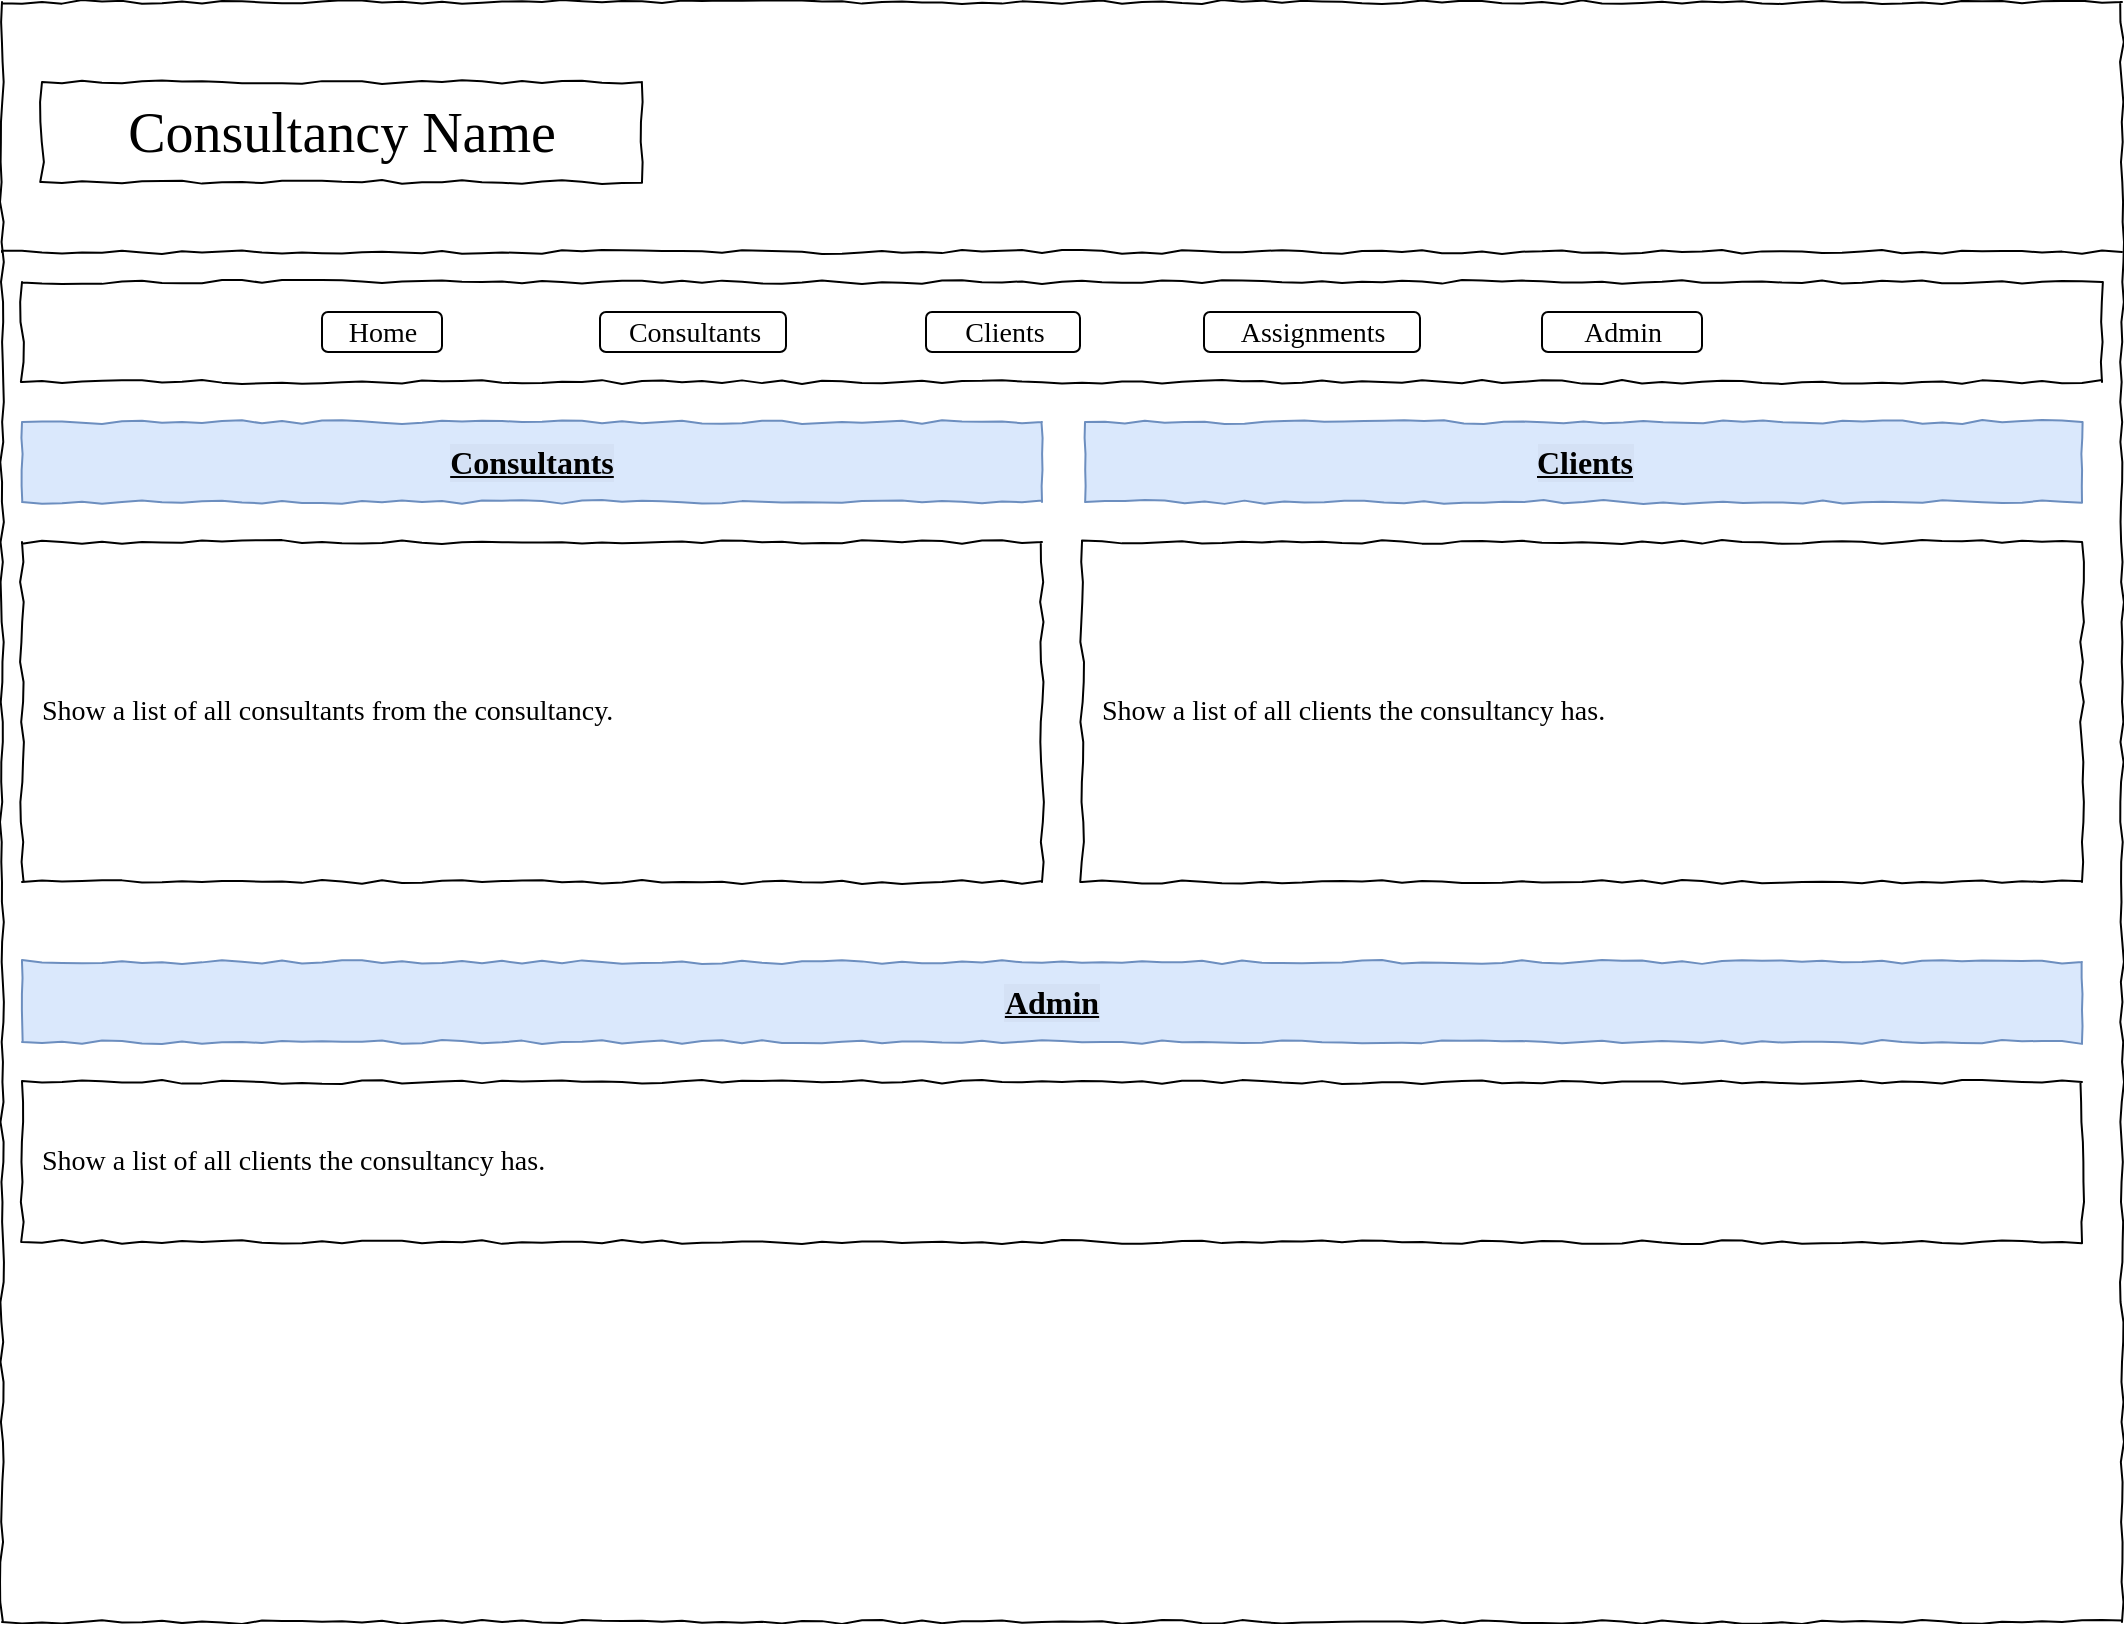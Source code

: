 <mxfile version="14.4.9" type="device" pages="7"><diagram name="Home" id="03018318-947c-dd8e-b7a3-06fadd420f32"><mxGraphModel dx="1247" dy="759" grid="1" gridSize="10" guides="1" tooltips="1" connect="1" arrows="1" fold="1" page="1" pageScale="1" pageWidth="1100" pageHeight="850" background="#ffffff" math="0" shadow="0"><root><mxCell id="0"/><mxCell id="1" parent="0"/><mxCell id="677b7b8949515195-1" value="" style="whiteSpace=wrap;html=1;rounded=0;shadow=0;labelBackgroundColor=none;strokeColor=#000000;strokeWidth=1;fillColor=none;fontFamily=Verdana;fontSize=12;fontColor=#000000;align=center;comic=1;" parent="1" vertex="1"><mxGeometry x="20" y="20" width="1060" height="810" as="geometry"/></mxCell><mxCell id="677b7b8949515195-2" value="Consultancy Name" style="whiteSpace=wrap;html=1;rounded=0;shadow=0;labelBackgroundColor=none;strokeWidth=1;fontFamily=Verdana;fontSize=28;align=center;comic=1;" parent="1" vertex="1"><mxGeometry x="40" y="60" width="300" height="50" as="geometry"/></mxCell><mxCell id="677b7b8949515195-9" value="" style="line;strokeWidth=1;html=1;rounded=0;shadow=0;labelBackgroundColor=none;fillColor=none;fontFamily=Verdana;fontSize=14;fontColor=#000000;align=center;comic=1;" parent="1" vertex="1"><mxGeometry x="20" y="140" width="1060" height="10" as="geometry"/></mxCell><mxCell id="677b7b8949515195-10" value="" style="whiteSpace=wrap;html=1;rounded=0;shadow=0;labelBackgroundColor=none;strokeWidth=1;fillColor=none;fontFamily=Verdana;fontSize=12;align=center;comic=1;" parent="1" vertex="1"><mxGeometry x="30" y="160" width="1040" height="50" as="geometry"/></mxCell><mxCell id="Cu94C7haegYUh5qhPoL_-1" value="&lt;div style=&quot;font-size: 14px;&quot;&gt;&lt;span style=&quot;font-size: 14px&quot;&gt;Show a list of all consultants from the consultancy.&lt;/span&gt;&lt;/div&gt;" style="whiteSpace=wrap;html=1;rounded=0;shadow=0;labelBackgroundColor=none;strokeWidth=1;fillColor=none;fontFamily=Verdana;fontSize=14;align=left;verticalAlign=middle;spacing=10;comic=1;" parent="1" vertex="1"><mxGeometry x="30" y="290" width="510" height="170" as="geometry"/></mxCell><mxCell id="Cu94C7haegYUh5qhPoL_-2" value="&lt;div style=&quot;text-align: justify ; font-size: 16px&quot;&gt;Consultants&lt;/div&gt;" style="whiteSpace=wrap;html=1;rounded=0;shadow=0;labelBackgroundColor=#D4E1F5;strokeWidth=1;fillColor=#dae8fc;fontFamily=Verdana;fontSize=16;align=center;verticalAlign=middle;spacing=10;comic=1;fontStyle=5;strokeColor=#6c8ebf;" parent="1" vertex="1"><mxGeometry x="30" y="230" width="510" height="40" as="geometry"/></mxCell><mxCell id="6YjKScocniS8xy8GCHPm-1" value="&lt;div style=&quot;text-align: justify ; font-size: 16px&quot;&gt;Clients&lt;/div&gt;" style="whiteSpace=wrap;html=1;rounded=0;shadow=0;labelBackgroundColor=#D4E1F5;strokeWidth=1;fillColor=#dae8fc;fontFamily=Verdana;fontSize=16;align=center;verticalAlign=middle;spacing=10;comic=1;fontStyle=5;strokeColor=#6c8ebf;" parent="1" vertex="1"><mxGeometry x="561.5" y="230" width="498.5" height="40" as="geometry"/></mxCell><mxCell id="6YjKScocniS8xy8GCHPm-2" value="&lt;div style=&quot;font-size: 14px&quot;&gt;&lt;span style=&quot;font-size: 14px&quot;&gt;Show a list of all clients the consultancy has.&lt;/span&gt;&lt;/div&gt;" style="whiteSpace=wrap;html=1;rounded=0;shadow=0;labelBackgroundColor=none;strokeWidth=1;fillColor=none;fontFamily=Verdana;fontSize=14;align=left;verticalAlign=middle;spacing=10;comic=1;" parent="1" vertex="1"><mxGeometry x="560" y="290" width="500" height="170" as="geometry"/></mxCell><mxCell id="OzEfw0SXscme4z5o7hH3-1" value="&lt;div style=&quot;text-align: justify ; font-size: 16px&quot;&gt;Admin&lt;/div&gt;" style="whiteSpace=wrap;html=1;rounded=0;shadow=0;labelBackgroundColor=#D4E1F5;strokeWidth=1;fillColor=#dae8fc;fontFamily=Verdana;fontSize=16;align=center;verticalAlign=middle;spacing=10;comic=1;fontStyle=5;strokeColor=#6c8ebf;" parent="1" vertex="1"><mxGeometry x="30" y="500" width="1030" height="40" as="geometry"/></mxCell><mxCell id="OzEfw0SXscme4z5o7hH3-2" value="&lt;div style=&quot;font-size: 14px&quot;&gt;&lt;span style=&quot;font-size: 14px&quot;&gt;Show a list of all clients the consultancy has.&lt;/span&gt;&lt;/div&gt;" style="whiteSpace=wrap;html=1;rounded=0;shadow=0;labelBackgroundColor=none;strokeWidth=1;fillColor=none;fontFamily=Verdana;fontSize=14;align=left;verticalAlign=middle;spacing=10;comic=1;" parent="1" vertex="1"><mxGeometry x="30" y="560" width="1030" height="80" as="geometry"/></mxCell><mxCell id="zaCYZoOwh0LyYk4G34fP-1" value="Home" style="text;html=1;points=[];align=center;verticalAlign=top;spacingTop=-4;fontSize=14;fontFamily=Verdana;rounded=1;strokeColor=#000000;" vertex="1" parent="1"><mxGeometry x="180" y="175" width="60" height="20" as="geometry"/></mxCell><mxCell id="zaCYZoOwh0LyYk4G34fP-2" value="Consultants" style="text;html=1;points=[];align=center;verticalAlign=top;spacingTop=-4;fontSize=14;fontFamily=Verdana;rounded=1;strokeColor=#000000;" vertex="1" parent="1"><mxGeometry x="319" y="175" width="93" height="20" as="geometry"/></mxCell><mxCell id="zaCYZoOwh0LyYk4G34fP-3" value="Clients" style="text;html=1;points=[];align=center;verticalAlign=top;spacingTop=-4;fontSize=14;fontFamily=Verdana;rounded=1;strokeColor=#000000;" vertex="1" parent="1"><mxGeometry x="482" y="175" width="77" height="20" as="geometry"/></mxCell><mxCell id="zaCYZoOwh0LyYk4G34fP-4" value="Admin" style="text;html=1;points=[];align=center;verticalAlign=top;spacingTop=-4;fontSize=14;fontFamily=Verdana;rounded=1;strokeColor=#000000;" vertex="1" parent="1"><mxGeometry x="790" y="175" width="80" height="20" as="geometry"/></mxCell><mxCell id="zaCYZoOwh0LyYk4G34fP-5" value="Assignments" style="text;html=1;points=[];align=center;verticalAlign=top;spacingTop=-4;fontSize=14;fontFamily=Verdana;rounded=1;strokeColor=#000000;" vertex="1" parent="1"><mxGeometry x="621" y="175" width="108" height="20" as="geometry"/></mxCell></root></mxGraphModel></diagram><diagram name="Consultants" id="TR7b4EdWroczCO0QRdHl"><mxGraphModel dx="1247" dy="759" grid="1" gridSize="10" guides="1" tooltips="1" connect="1" arrows="1" fold="1" page="1" pageScale="1" pageWidth="1100" pageHeight="850" background="#ffffff" math="0" shadow="0"><root><mxCell id="ig21zAJnsalI_mEk2WTA-0"/><mxCell id="ig21zAJnsalI_mEk2WTA-1" parent="ig21zAJnsalI_mEk2WTA-0"/><mxCell id="ig21zAJnsalI_mEk2WTA-2" value="" style="whiteSpace=wrap;html=1;rounded=0;shadow=0;labelBackgroundColor=none;strokeColor=#000000;strokeWidth=1;fillColor=none;fontFamily=Verdana;fontSize=12;fontColor=#000000;align=center;comic=1;" parent="ig21zAJnsalI_mEk2WTA-1" vertex="1"><mxGeometry x="20" y="20" width="1060" height="810" as="geometry"/></mxCell><mxCell id="ig21zAJnsalI_mEk2WTA-3" value="Consultancy Name" style="whiteSpace=wrap;html=1;rounded=0;shadow=0;labelBackgroundColor=none;strokeWidth=1;fontFamily=Verdana;fontSize=28;align=center;comic=1;" parent="ig21zAJnsalI_mEk2WTA-1" vertex="1"><mxGeometry x="40" y="60" width="300" height="50" as="geometry"/></mxCell><mxCell id="ig21zAJnsalI_mEk2WTA-4" value="" style="whiteSpace=wrap;html=1;rounded=0;shadow=0;labelBackgroundColor=none;strokeWidth=1;fillColor=none;fontFamily=Verdana;fontSize=12;align=center;comic=1;" parent="ig21zAJnsalI_mEk2WTA-1" vertex="1"><mxGeometry x="30" y="330" width="780" height="350" as="geometry"/></mxCell><mxCell id="ig21zAJnsalI_mEk2WTA-5" value="" style="line;strokeWidth=1;html=1;rounded=0;shadow=0;labelBackgroundColor=none;fillColor=none;fontFamily=Verdana;fontSize=14;fontColor=#000000;align=center;comic=1;" parent="ig21zAJnsalI_mEk2WTA-1" vertex="1"><mxGeometry x="20" y="140" width="1060" height="10" as="geometry"/></mxCell><mxCell id="ig21zAJnsalI_mEk2WTA-6" value="" style="whiteSpace=wrap;html=1;rounded=0;shadow=0;labelBackgroundColor=none;strokeWidth=1;fillColor=none;fontFamily=Verdana;fontSize=12;align=center;comic=1;" parent="ig21zAJnsalI_mEk2WTA-1" vertex="1"><mxGeometry x="30" y="160" width="1040" height="50" as="geometry"/></mxCell><mxCell id="ig21zAJnsalI_mEk2WTA-11" value="&lt;div style=&quot;font-size: 14px;&quot;&gt;&lt;span style=&quot;font-size: 14px&quot;&gt;Show a list of all consultants from the consultancy.&lt;/span&gt;&lt;/div&gt;" style="whiteSpace=wrap;html=1;rounded=0;shadow=0;labelBackgroundColor=none;strokeWidth=1;fillColor=none;fontFamily=Verdana;fontSize=14;align=left;verticalAlign=middle;spacing=10;comic=1;" parent="ig21zAJnsalI_mEk2WTA-1" vertex="1"><mxGeometry x="30" y="268" width="780" height="52" as="geometry"/></mxCell><mxCell id="ig21zAJnsalI_mEk2WTA-14" value="Consultant 1" style="text;html=1;points=[];align=left;verticalAlign=top;spacingTop=-4;fontSize=14;fontFamily=Verdana" parent="ig21zAJnsalI_mEk2WTA-1" vertex="1"><mxGeometry x="40" y="350" width="170" height="20" as="geometry"/></mxCell><mxCell id="ig21zAJnsalI_mEk2WTA-15" value="Consultant 2" style="text;html=1;points=[];align=left;verticalAlign=top;spacingTop=-4;fontSize=14;fontFamily=Verdana" parent="ig21zAJnsalI_mEk2WTA-1" vertex="1"><mxGeometry x="40" y="386" width="170" height="20" as="geometry"/></mxCell><mxCell id="ig21zAJnsalI_mEk2WTA-16" value="Consultant 3" style="text;html=1;points=[];align=left;verticalAlign=top;spacingTop=-4;fontSize=14;fontFamily=Verdana" parent="ig21zAJnsalI_mEk2WTA-1" vertex="1"><mxGeometry x="40" y="421" width="170" height="20" as="geometry"/></mxCell><mxCell id="ig21zAJnsalI_mEk2WTA-17" value="Consultant 4" style="text;html=1;points=[];align=left;verticalAlign=top;spacingTop=-4;fontSize=14;fontFamily=Verdana" parent="ig21zAJnsalI_mEk2WTA-1" vertex="1"><mxGeometry x="40" y="457" width="170" height="20" as="geometry"/></mxCell><mxCell id="ig21zAJnsalI_mEk2WTA-18" value="Consultant 7" style="text;html=1;points=[];align=left;verticalAlign=top;spacingTop=-4;fontSize=14;fontFamily=Verdana" parent="ig21zAJnsalI_mEk2WTA-1" vertex="1"><mxGeometry x="40" y="564" width="170" height="20" as="geometry"/></mxCell><mxCell id="ig21zAJnsalI_mEk2WTA-19" value="Consultant 8" style="text;html=1;points=[];align=left;verticalAlign=top;spacingTop=-4;fontSize=14;fontFamily=Verdana" parent="ig21zAJnsalI_mEk2WTA-1" vertex="1"><mxGeometry x="40" y="600" width="170" height="20" as="geometry"/></mxCell><mxCell id="ig21zAJnsalI_mEk2WTA-20" value="Consultant 5" style="text;html=1;points=[];align=left;verticalAlign=top;spacingTop=-4;fontSize=14;fontFamily=Verdana" parent="ig21zAJnsalI_mEk2WTA-1" vertex="1"><mxGeometry x="40" y="493" width="170" height="20" as="geometry"/></mxCell><mxCell id="ig21zAJnsalI_mEk2WTA-21" value="Consultant 6" style="text;html=1;points=[];align=left;verticalAlign=top;spacingTop=-4;fontSize=14;fontFamily=Verdana" parent="ig21zAJnsalI_mEk2WTA-1" vertex="1"><mxGeometry x="40" y="529" width="170" height="20" as="geometry"/></mxCell><mxCell id="6eosW2OhMh44450nLbm3-0" value="&lt;div style=&quot;text-align: justify ; font-size: 16px&quot;&gt;Consultants&lt;/div&gt;" style="whiteSpace=wrap;html=1;rounded=0;shadow=0;labelBackgroundColor=#D4E1F5;strokeWidth=1;fillColor=#dae8fc;fontFamily=Verdana;fontSize=16;align=center;verticalAlign=middle;spacing=10;comic=1;fontStyle=5;strokeColor=#6c8ebf;" parent="ig21zAJnsalI_mEk2WTA-1" vertex="1"><mxGeometry x="30" y="220" width="200" height="40" as="geometry"/></mxCell><mxCell id="DP_msg2tpz5VYzH4Azy9-0" value="Home" style="text;html=1;points=[];align=center;verticalAlign=top;spacingTop=-4;fontSize=14;fontFamily=Verdana;rounded=1;strokeColor=#000000;" vertex="1" parent="ig21zAJnsalI_mEk2WTA-1"><mxGeometry x="180" y="175" width="60" height="20" as="geometry"/></mxCell><mxCell id="DP_msg2tpz5VYzH4Azy9-1" value="Consultants" style="text;html=1;points=[];align=center;verticalAlign=top;spacingTop=-4;fontSize=14;fontFamily=Verdana;rounded=1;strokeColor=#000000;" vertex="1" parent="ig21zAJnsalI_mEk2WTA-1"><mxGeometry x="319" y="175" width="93" height="20" as="geometry"/></mxCell><mxCell id="DP_msg2tpz5VYzH4Azy9-2" value="Clients" style="text;html=1;points=[];align=center;verticalAlign=top;spacingTop=-4;fontSize=14;fontFamily=Verdana;rounded=1;strokeColor=#000000;" vertex="1" parent="ig21zAJnsalI_mEk2WTA-1"><mxGeometry x="482" y="175" width="77" height="20" as="geometry"/></mxCell><mxCell id="DP_msg2tpz5VYzH4Azy9-3" value="Admin" style="text;html=1;points=[];align=center;verticalAlign=top;spacingTop=-4;fontSize=14;fontFamily=Verdana;rounded=1;strokeColor=#000000;" vertex="1" parent="ig21zAJnsalI_mEk2WTA-1"><mxGeometry x="790" y="175" width="80" height="20" as="geometry"/></mxCell><mxCell id="DP_msg2tpz5VYzH4Azy9-4" value="Assignments" style="text;html=1;points=[];align=center;verticalAlign=top;spacingTop=-4;fontSize=14;fontFamily=Verdana;rounded=1;strokeColor=#000000;" vertex="1" parent="ig21zAJnsalI_mEk2WTA-1"><mxGeometry x="621" y="175" width="108" height="20" as="geometry"/></mxCell></root></mxGraphModel></diagram><diagram name="Consultant" id="zPniaBDxs9Msbn1xR1qi"><mxGraphModel dx="1247" dy="759" grid="1" gridSize="10" guides="1" tooltips="1" connect="1" arrows="1" fold="1" page="1" pageScale="1" pageWidth="1100" pageHeight="850" background="#ffffff" math="0" shadow="0"><root><mxCell id="KTbE7wqhsoBVq48Twhj3-0"/><mxCell id="KTbE7wqhsoBVq48Twhj3-1" parent="KTbE7wqhsoBVq48Twhj3-0"/><mxCell id="KTbE7wqhsoBVq48Twhj3-2" value="" style="whiteSpace=wrap;html=1;rounded=0;shadow=0;labelBackgroundColor=none;strokeColor=#000000;strokeWidth=1;fillColor=none;fontFamily=Verdana;fontSize=12;fontColor=#000000;align=center;comic=1;" parent="KTbE7wqhsoBVq48Twhj3-1" vertex="1"><mxGeometry x="20" y="20" width="1060" height="810" as="geometry"/></mxCell><mxCell id="KTbE7wqhsoBVq48Twhj3-3" value="Consultancy Name" style="whiteSpace=wrap;html=1;rounded=0;shadow=0;labelBackgroundColor=none;strokeWidth=1;fontFamily=Verdana;fontSize=28;align=center;comic=1;" parent="KTbE7wqhsoBVq48Twhj3-1" vertex="1"><mxGeometry x="40" y="60" width="300" height="50" as="geometry"/></mxCell><mxCell id="KTbE7wqhsoBVq48Twhj3-4" value="" style="whiteSpace=wrap;html=1;rounded=0;shadow=0;labelBackgroundColor=none;strokeWidth=1;fillColor=none;fontFamily=Verdana;fontSize=12;align=center;comic=1;" parent="KTbE7wqhsoBVq48Twhj3-1" vertex="1"><mxGeometry x="30" y="330" width="780" height="350" as="geometry"/></mxCell><mxCell id="KTbE7wqhsoBVq48Twhj3-5" value="" style="line;strokeWidth=1;html=1;rounded=0;shadow=0;labelBackgroundColor=none;fillColor=none;fontFamily=Verdana;fontSize=14;fontColor=#000000;align=center;comic=1;" parent="KTbE7wqhsoBVq48Twhj3-1" vertex="1"><mxGeometry x="20" y="140" width="1060" height="10" as="geometry"/></mxCell><mxCell id="KTbE7wqhsoBVq48Twhj3-6" value="" style="whiteSpace=wrap;html=1;rounded=0;shadow=0;labelBackgroundColor=none;strokeWidth=1;fillColor=none;fontFamily=Verdana;fontSize=12;align=center;comic=1;" parent="KTbE7wqhsoBVq48Twhj3-1" vertex="1"><mxGeometry x="30" y="160" width="1040" height="50" as="geometry"/></mxCell><mxCell id="KTbE7wqhsoBVq48Twhj3-11" value="&lt;div style=&quot;font-size: 14px&quot;&gt;&lt;span style=&quot;font-size: 14px&quot;&gt;Shows the full profile of consultant selected&lt;/span&gt;&lt;/div&gt;" style="whiteSpace=wrap;html=1;rounded=0;shadow=0;labelBackgroundColor=none;strokeWidth=1;fillColor=none;fontFamily=Verdana;fontSize=14;align=left;verticalAlign=middle;spacing=10;comic=1;" parent="KTbE7wqhsoBVq48Twhj3-1" vertex="1"><mxGeometry x="30" y="268" width="780" height="52" as="geometry"/></mxCell><mxCell id="KTbE7wqhsoBVq48Twhj3-12" value="Consultant 1" style="text;html=1;points=[];align=left;verticalAlign=top;spacingTop=-4;fontSize=14;fontFamily=Verdana" parent="KTbE7wqhsoBVq48Twhj3-1" vertex="1"><mxGeometry x="40" y="350" width="170" height="20" as="geometry"/></mxCell><mxCell id="KTbE7wqhsoBVq48Twhj3-20" value="&lt;div style=&quot;text-align: justify ; font-size: 16px&quot;&gt;Consultant Profile&lt;/div&gt;" style="whiteSpace=wrap;html=1;rounded=0;shadow=0;labelBackgroundColor=#D4E1F5;strokeWidth=1;fillColor=#dae8fc;fontFamily=Verdana;fontSize=16;align=center;verticalAlign=middle;spacing=10;comic=1;fontStyle=5;strokeColor=#6c8ebf;" parent="KTbE7wqhsoBVq48Twhj3-1" vertex="1"><mxGeometry x="30" y="220" width="200" height="40" as="geometry"/></mxCell><mxCell id="KTbE7wqhsoBVq48Twhj3-21" value="" style="verticalLabelPosition=bottom;shadow=0;dashed=0;align=center;html=1;verticalAlign=top;strokeWidth=1;shape=mxgraph.mockup.containers.userMale;strokeColor=#666666;strokeColor2=#008cff;" parent="KTbE7wqhsoBVq48Twhj3-1" vertex="1"><mxGeometry x="650" y="350" width="130" height="150" as="geometry"/></mxCell><mxCell id="KTbE7wqhsoBVq48Twhj3-22" value="&lt;div style=&quot;font-size: 14px&quot;&gt;&lt;span style=&quot;font-size: 14px&quot;&gt;&lt;b&gt;&lt;u&gt;Bio Summary&lt;/u&gt;&lt;/b&gt;&lt;/span&gt;&lt;/div&gt;&lt;div style=&quot;font-size: 14px&quot;&gt;&lt;span style=&quot;font-size: 14px&quot;&gt;&lt;br&gt;&lt;/span&gt;&lt;/div&gt;&lt;div style=&quot;font-size: 14px&quot;&gt;&lt;span style=&quot;font-size: 14px&quot;&gt;dsak askjfdb aksjbdf askbf aksdbfk dsbfdjsbf kadb fkb kjsbf asdb fsdbf kjabdjkd sb fkjdsbf kjdsbf kjdsbfjk bdsjk fbdsa basdbf sadb jfb ajdsbfjldsb jdsb fljsdb fldbf dsb ldsbflj bdsflj bsadlj fbdsjb ljasdbf alsd&lt;/span&gt;&lt;/div&gt;" style="whiteSpace=wrap;html=1;rounded=0;shadow=0;labelBackgroundColor=none;strokeWidth=1;fillColor=none;fontFamily=Verdana;fontSize=14;align=left;verticalAlign=top;spacing=10;comic=1;" parent="KTbE7wqhsoBVq48Twhj3-1" vertex="1"><mxGeometry x="160" y="350" width="460" height="150" as="geometry"/></mxCell><mxCell id="KTbE7wqhsoBVq48Twhj3-24" value="Service 1" style="strokeWidth=1;shadow=0;dashed=0;align=center;html=1;shape=mxgraph.mockup.buttons.button;strokeColor=#666666;mainText=;buttonStyle=round;fontSize=17;fontStyle=0;whiteSpace=wrap;fillColor=#A9C4EB;" parent="KTbE7wqhsoBVq48Twhj3-1" vertex="1"><mxGeometry x="840" y="510" width="190" height="30" as="geometry"/></mxCell><mxCell id="KTbE7wqhsoBVq48Twhj3-25" value="Service 2" style="strokeWidth=1;shadow=0;dashed=0;align=center;html=1;shape=mxgraph.mockup.buttons.button;strokeColor=#666666;mainText=;buttonStyle=round;fontSize=17;fontStyle=0;whiteSpace=wrap;fillColor=#A9C4EB;" parent="KTbE7wqhsoBVq48Twhj3-1" vertex="1"><mxGeometry x="840" y="550" width="190" height="30" as="geometry"/></mxCell><mxCell id="KTbE7wqhsoBVq48Twhj3-26" value="Service 3" style="strokeWidth=1;shadow=0;dashed=0;align=center;html=1;shape=mxgraph.mockup.buttons.button;strokeColor=#666666;mainText=;buttonStyle=round;fontSize=17;fontStyle=0;whiteSpace=wrap;fillColor=#A9C4EB;" parent="KTbE7wqhsoBVq48Twhj3-1" vertex="1"><mxGeometry x="840" y="590" width="190" height="30" as="geometry"/></mxCell><mxCell id="KTbE7wqhsoBVq48Twhj3-27" value="Service 4" style="strokeWidth=1;shadow=0;dashed=0;align=center;html=1;shape=mxgraph.mockup.buttons.button;strokeColor=#666666;mainText=;buttonStyle=round;fontSize=17;fontStyle=0;whiteSpace=wrap;fillColor=#A9C4EB;" parent="KTbE7wqhsoBVq48Twhj3-1" vertex="1"><mxGeometry x="840" y="630" width="190" height="30" as="geometry"/></mxCell><mxCell id="IQY3Xgg0XemndoE6eob7-0" value="Client 1" style="strokeWidth=1;shadow=0;dashed=0;align=center;html=1;shape=mxgraph.mockup.buttons.button;strokeColor=#666666;mainText=;buttonStyle=round;fontSize=17;fontStyle=0;whiteSpace=wrap;fillColor=#f5f5f5;fontColor=#333333;" vertex="1" parent="KTbE7wqhsoBVq48Twhj3-1"><mxGeometry x="160" y="550" width="190" height="30" as="geometry"/></mxCell><mxCell id="IQY3Xgg0XemndoE6eob7-1" value="Client 2" style="strokeWidth=1;shadow=0;dashed=0;align=center;html=1;shape=mxgraph.mockup.buttons.button;strokeColor=#666666;mainText=;buttonStyle=round;fontSize=17;fontStyle=0;whiteSpace=wrap;fillColor=#f5f5f5;fontColor=#333333;" vertex="1" parent="KTbE7wqhsoBVq48Twhj3-1"><mxGeometry x="160" y="590" width="190" height="30" as="geometry"/></mxCell><mxCell id="IQY3Xgg0XemndoE6eob7-2" value="Assignment 2" style="strokeWidth=1;shadow=0;dashed=0;align=center;html=1;shape=mxgraph.mockup.buttons.button;strokeColor=#666666;mainText=;buttonStyle=round;fontSize=17;fontStyle=0;whiteSpace=wrap;fillColor=#f5f5f5;fontColor=#333333;" vertex="1" parent="KTbE7wqhsoBVq48Twhj3-1"><mxGeometry x="400" y="550" width="190" height="30" as="geometry"/></mxCell><mxCell id="IQY3Xgg0XemndoE6eob7-3" value="Assignment 4" style="strokeWidth=1;shadow=0;dashed=0;align=center;html=1;shape=mxgraph.mockup.buttons.button;strokeColor=#666666;mainText=;buttonStyle=round;fontSize=17;fontStyle=0;whiteSpace=wrap;fillColor=#f5f5f5;fontColor=#333333;" vertex="1" parent="KTbE7wqhsoBVq48Twhj3-1"><mxGeometry x="400" y="590" width="190" height="30" as="geometry"/></mxCell><mxCell id="IQY3Xgg0XemndoE6eob7-4" value="Details of the Clients and Assignments the Consultant is working on:" style="text;html=1;points=[];align=left;verticalAlign=top;spacingTop=-4;fontSize=14;fontFamily=Verdana" vertex="1" parent="KTbE7wqhsoBVq48Twhj3-1"><mxGeometry x="160" y="510" width="170" height="20" as="geometry"/></mxCell><mxCell id="2Fjmi_TUaFqrvQoOiQ_N-0" value="Home" style="text;html=1;points=[];align=center;verticalAlign=top;spacingTop=-4;fontSize=14;fontFamily=Verdana;rounded=1;strokeColor=#000000;" vertex="1" parent="KTbE7wqhsoBVq48Twhj3-1"><mxGeometry x="180" y="175" width="60" height="20" as="geometry"/></mxCell><mxCell id="2Fjmi_TUaFqrvQoOiQ_N-1" value="Consultants" style="text;html=1;points=[];align=center;verticalAlign=top;spacingTop=-4;fontSize=14;fontFamily=Verdana;rounded=1;strokeColor=#000000;" vertex="1" parent="KTbE7wqhsoBVq48Twhj3-1"><mxGeometry x="319" y="175" width="93" height="20" as="geometry"/></mxCell><mxCell id="2Fjmi_TUaFqrvQoOiQ_N-2" value="Clients" style="text;html=1;points=[];align=center;verticalAlign=top;spacingTop=-4;fontSize=14;fontFamily=Verdana;rounded=1;strokeColor=#000000;" vertex="1" parent="KTbE7wqhsoBVq48Twhj3-1"><mxGeometry x="482" y="175" width="77" height="20" as="geometry"/></mxCell><mxCell id="2Fjmi_TUaFqrvQoOiQ_N-3" value="Admin" style="text;html=1;points=[];align=center;verticalAlign=top;spacingTop=-4;fontSize=14;fontFamily=Verdana;rounded=1;strokeColor=#000000;" vertex="1" parent="KTbE7wqhsoBVq48Twhj3-1"><mxGeometry x="790" y="175" width="80" height="20" as="geometry"/></mxCell><mxCell id="2Fjmi_TUaFqrvQoOiQ_N-4" value="Assignments" style="text;html=1;points=[];align=center;verticalAlign=top;spacingTop=-4;fontSize=14;fontFamily=Verdana;rounded=1;strokeColor=#000000;" vertex="1" parent="KTbE7wqhsoBVq48Twhj3-1"><mxGeometry x="621" y="175" width="108" height="20" as="geometry"/></mxCell></root></mxGraphModel></diagram><diagram name="Clients" id="ntwtW-UaCHlwwayfI2Wm"><mxGraphModel dx="1247" dy="759" grid="1" gridSize="10" guides="1" tooltips="1" connect="1" arrows="1" fold="1" page="1" pageScale="1" pageWidth="1100" pageHeight="850" background="#ffffff" math="0" shadow="0"><root><mxCell id="xP6duRc6hlVCOMS5BKuI-0"/><mxCell id="xP6duRc6hlVCOMS5BKuI-1" parent="xP6duRc6hlVCOMS5BKuI-0"/><mxCell id="xP6duRc6hlVCOMS5BKuI-2" value="" style="whiteSpace=wrap;html=1;rounded=0;shadow=0;labelBackgroundColor=none;strokeColor=#000000;strokeWidth=1;fillColor=none;fontFamily=Verdana;fontSize=12;fontColor=#000000;align=center;comic=1;" parent="xP6duRc6hlVCOMS5BKuI-1" vertex="1"><mxGeometry x="20" y="20" width="1060" height="810" as="geometry"/></mxCell><mxCell id="xP6duRc6hlVCOMS5BKuI-3" value="Consultancy Name" style="whiteSpace=wrap;html=1;rounded=0;shadow=0;labelBackgroundColor=none;strokeWidth=1;fontFamily=Verdana;fontSize=28;align=center;comic=1;" parent="xP6duRc6hlVCOMS5BKuI-1" vertex="1"><mxGeometry x="40" y="60" width="300" height="50" as="geometry"/></mxCell><mxCell id="xP6duRc6hlVCOMS5BKuI-4" value="" style="whiteSpace=wrap;html=1;rounded=0;shadow=0;labelBackgroundColor=none;strokeWidth=1;fillColor=none;fontFamily=Verdana;fontSize=12;align=center;comic=1;" parent="xP6duRc6hlVCOMS5BKuI-1" vertex="1"><mxGeometry x="30" y="330" width="780" height="350" as="geometry"/></mxCell><mxCell id="xP6duRc6hlVCOMS5BKuI-5" value="" style="line;strokeWidth=1;html=1;rounded=0;shadow=0;labelBackgroundColor=none;fillColor=none;fontFamily=Verdana;fontSize=14;fontColor=#000000;align=center;comic=1;" parent="xP6duRc6hlVCOMS5BKuI-1" vertex="1"><mxGeometry x="20" y="140" width="1060" height="10" as="geometry"/></mxCell><mxCell id="xP6duRc6hlVCOMS5BKuI-6" value="" style="whiteSpace=wrap;html=1;rounded=0;shadow=0;labelBackgroundColor=none;strokeWidth=1;fillColor=none;fontFamily=Verdana;fontSize=12;align=center;comic=1;" parent="xP6duRc6hlVCOMS5BKuI-1" vertex="1"><mxGeometry x="30" y="160" width="1040" height="50" as="geometry"/></mxCell><mxCell id="xP6duRc6hlVCOMS5BKuI-14" value="Client 1" style="text;html=1;points=[];align=left;verticalAlign=top;spacingTop=-4;fontSize=14;fontFamily=Verdana" parent="xP6duRc6hlVCOMS5BKuI-1" vertex="1"><mxGeometry x="40" y="350" width="170" height="20" as="geometry"/></mxCell><mxCell id="0k_qRobEdy7-GcoTHvCa-0" value="&lt;div style=&quot;text-align: justify ; font-size: 16px&quot;&gt;Clients&lt;/div&gt;" style="whiteSpace=wrap;html=1;rounded=0;shadow=0;labelBackgroundColor=#D4E1F5;strokeWidth=1;fillColor=#dae8fc;fontFamily=Verdana;fontSize=16;align=center;verticalAlign=middle;spacing=10;comic=1;fontStyle=5;strokeColor=#6c8ebf;" parent="xP6duRc6hlVCOMS5BKuI-1" vertex="1"><mxGeometry x="30" y="220" width="200" height="40" as="geometry"/></mxCell><mxCell id="oV8yZvboYes0FcCO0oK6-1" value="&lt;div style=&quot;font-size: 14px&quot;&gt;&lt;span style=&quot;font-size: 14px&quot;&gt;Show a list of all clients the consultancy has.&lt;/span&gt;&lt;/div&gt;" style="whiteSpace=wrap;html=1;rounded=0;shadow=0;labelBackgroundColor=none;strokeWidth=1;fillColor=none;fontFamily=Verdana;fontSize=14;align=left;verticalAlign=middle;spacing=10;comic=1;" parent="xP6duRc6hlVCOMS5BKuI-1" vertex="1"><mxGeometry x="30" y="270" width="780" height="52" as="geometry"/></mxCell><mxCell id="oV8yZvboYes0FcCO0oK6-2" value="Client 2" style="text;html=1;points=[];align=left;verticalAlign=top;spacingTop=-4;fontSize=14;fontFamily=Verdana" parent="xP6duRc6hlVCOMS5BKuI-1" vertex="1"><mxGeometry x="40" y="386" width="170" height="20" as="geometry"/></mxCell><mxCell id="oV8yZvboYes0FcCO0oK6-3" value="Client 8" style="text;html=1;points=[];align=left;verticalAlign=top;spacingTop=-4;fontSize=14;fontFamily=Verdana" parent="xP6duRc6hlVCOMS5BKuI-1" vertex="1"><mxGeometry x="40" y="600" width="170" height="20" as="geometry"/></mxCell><mxCell id="oV8yZvboYes0FcCO0oK6-4" value="Client 3" style="text;html=1;points=[];align=left;verticalAlign=top;spacingTop=-4;fontSize=14;fontFamily=Verdana" parent="xP6duRc6hlVCOMS5BKuI-1" vertex="1"><mxGeometry x="40" y="421" width="170" height="20" as="geometry"/></mxCell><mxCell id="oV8yZvboYes0FcCO0oK6-5" value="Client 7" style="text;html=1;points=[];align=left;verticalAlign=top;spacingTop=-4;fontSize=14;fontFamily=Verdana" parent="xP6duRc6hlVCOMS5BKuI-1" vertex="1"><mxGeometry x="40" y="564" width="170" height="20" as="geometry"/></mxCell><mxCell id="oV8yZvboYes0FcCO0oK6-6" value="Client 4" style="text;html=1;points=[];align=left;verticalAlign=top;spacingTop=-4;fontSize=14;fontFamily=Verdana" parent="xP6duRc6hlVCOMS5BKuI-1" vertex="1"><mxGeometry x="40" y="457" width="170" height="20" as="geometry"/></mxCell><mxCell id="oV8yZvboYes0FcCO0oK6-7" value="Client 5" style="text;html=1;points=[];align=left;verticalAlign=top;spacingTop=-4;fontSize=14;fontFamily=Verdana" parent="xP6duRc6hlVCOMS5BKuI-1" vertex="1"><mxGeometry x="40" y="493" width="170" height="20" as="geometry"/></mxCell><mxCell id="oV8yZvboYes0FcCO0oK6-8" value="Client 6" style="text;html=1;points=[];align=left;verticalAlign=top;spacingTop=-4;fontSize=14;fontFamily=Verdana" parent="xP6duRc6hlVCOMS5BKuI-1" vertex="1"><mxGeometry x="40" y="529" width="170" height="20" as="geometry"/></mxCell><mxCell id="NRM5Y8Nutv1Ipd5Flq_k-0" value="Home" style="text;html=1;points=[];align=center;verticalAlign=top;spacingTop=-4;fontSize=14;fontFamily=Verdana;rounded=1;strokeColor=#000000;" vertex="1" parent="xP6duRc6hlVCOMS5BKuI-1"><mxGeometry x="180" y="175" width="60" height="20" as="geometry"/></mxCell><mxCell id="NRM5Y8Nutv1Ipd5Flq_k-1" value="Consultants" style="text;html=1;points=[];align=center;verticalAlign=top;spacingTop=-4;fontSize=14;fontFamily=Verdana;rounded=1;strokeColor=#000000;" vertex="1" parent="xP6duRc6hlVCOMS5BKuI-1"><mxGeometry x="319" y="175" width="93" height="20" as="geometry"/></mxCell><mxCell id="NRM5Y8Nutv1Ipd5Flq_k-2" value="Clients" style="text;html=1;points=[];align=center;verticalAlign=top;spacingTop=-4;fontSize=14;fontFamily=Verdana;rounded=1;strokeColor=#000000;" vertex="1" parent="xP6duRc6hlVCOMS5BKuI-1"><mxGeometry x="482" y="175" width="77" height="20" as="geometry"/></mxCell><mxCell id="NRM5Y8Nutv1Ipd5Flq_k-3" value="Admin" style="text;html=1;points=[];align=center;verticalAlign=top;spacingTop=-4;fontSize=14;fontFamily=Verdana;rounded=1;strokeColor=#000000;" vertex="1" parent="xP6duRc6hlVCOMS5BKuI-1"><mxGeometry x="790" y="175" width="80" height="20" as="geometry"/></mxCell><mxCell id="NRM5Y8Nutv1Ipd5Flq_k-4" value="Assignments" style="text;html=1;points=[];align=center;verticalAlign=top;spacingTop=-4;fontSize=14;fontFamily=Verdana;rounded=1;strokeColor=#000000;" vertex="1" parent="xP6duRc6hlVCOMS5BKuI-1"><mxGeometry x="621" y="175" width="108" height="20" as="geometry"/></mxCell></root></mxGraphModel></diagram><diagram name="Client" id="7mhvHxDk5QO0tOg7HmDq"><mxGraphModel dx="1247" dy="759" grid="1" gridSize="10" guides="1" tooltips="1" connect="1" arrows="1" fold="1" page="1" pageScale="1" pageWidth="1100" pageHeight="850" background="#ffffff" math="0" shadow="0"><root><mxCell id="tbxNPRNk7seJx0YvjppH-0"/><mxCell id="tbxNPRNk7seJx0YvjppH-1" parent="tbxNPRNk7seJx0YvjppH-0"/><mxCell id="tbxNPRNk7seJx0YvjppH-2" value="" style="whiteSpace=wrap;html=1;rounded=0;shadow=0;labelBackgroundColor=none;strokeColor=#000000;strokeWidth=1;fillColor=none;fontFamily=Verdana;fontSize=12;fontColor=#000000;align=center;comic=1;" vertex="1" parent="tbxNPRNk7seJx0YvjppH-1"><mxGeometry x="20" y="20" width="1060" height="810" as="geometry"/></mxCell><mxCell id="tbxNPRNk7seJx0YvjppH-3" value="Consultancy Name" style="whiteSpace=wrap;html=1;rounded=0;shadow=0;labelBackgroundColor=none;strokeWidth=1;fontFamily=Verdana;fontSize=28;align=center;comic=1;" vertex="1" parent="tbxNPRNk7seJx0YvjppH-1"><mxGeometry x="40" y="60" width="300" height="50" as="geometry"/></mxCell><mxCell id="tbxNPRNk7seJx0YvjppH-4" value="" style="whiteSpace=wrap;html=1;rounded=0;shadow=0;labelBackgroundColor=none;strokeWidth=1;fillColor=none;fontFamily=Verdana;fontSize=12;align=center;comic=1;" vertex="1" parent="tbxNPRNk7seJx0YvjppH-1"><mxGeometry x="30" y="330" width="780" height="350" as="geometry"/></mxCell><mxCell id="tbxNPRNk7seJx0YvjppH-5" value="" style="line;strokeWidth=1;html=1;rounded=0;shadow=0;labelBackgroundColor=none;fillColor=none;fontFamily=Verdana;fontSize=14;fontColor=#000000;align=center;comic=1;" vertex="1" parent="tbxNPRNk7seJx0YvjppH-1"><mxGeometry x="20" y="140" width="1060" height="10" as="geometry"/></mxCell><mxCell id="tbxNPRNk7seJx0YvjppH-6" value="" style="whiteSpace=wrap;html=1;rounded=0;shadow=0;labelBackgroundColor=none;strokeWidth=1;fillColor=none;fontFamily=Verdana;fontSize=12;align=center;comic=1;" vertex="1" parent="tbxNPRNk7seJx0YvjppH-1"><mxGeometry x="30" y="160" width="1040" height="50" as="geometry"/></mxCell><mxCell id="tbxNPRNk7seJx0YvjppH-7" value="Home" style="text;html=1;points=[];align=center;verticalAlign=top;spacingTop=-4;fontSize=14;fontFamily=Verdana;rounded=1;strokeColor=#000000;" vertex="1" parent="tbxNPRNk7seJx0YvjppH-1"><mxGeometry x="180" y="175" width="60" height="20" as="geometry"/></mxCell><mxCell id="tbxNPRNk7seJx0YvjppH-8" value="Consultants" style="text;html=1;points=[];align=center;verticalAlign=top;spacingTop=-4;fontSize=14;fontFamily=Verdana;rounded=1;strokeColor=#000000;" vertex="1" parent="tbxNPRNk7seJx0YvjppH-1"><mxGeometry x="319" y="175" width="93" height="20" as="geometry"/></mxCell><mxCell id="tbxNPRNk7seJx0YvjppH-9" value="Clients" style="text;html=1;points=[];align=center;verticalAlign=top;spacingTop=-4;fontSize=14;fontFamily=Verdana;rounded=1;strokeColor=#000000;" vertex="1" parent="tbxNPRNk7seJx0YvjppH-1"><mxGeometry x="482" y="175" width="77" height="20" as="geometry"/></mxCell><mxCell id="tbxNPRNk7seJx0YvjppH-10" value="Admin" style="text;html=1;points=[];align=center;verticalAlign=top;spacingTop=-4;fontSize=14;fontFamily=Verdana;rounded=1;strokeColor=#000000;" vertex="1" parent="tbxNPRNk7seJx0YvjppH-1"><mxGeometry x="790" y="175" width="80" height="20" as="geometry"/></mxCell><mxCell id="tbxNPRNk7seJx0YvjppH-11" value="Client 1" style="text;html=1;points=[];align=left;verticalAlign=top;spacingTop=-4;fontSize=14;fontFamily=Verdana" vertex="1" parent="tbxNPRNk7seJx0YvjppH-1"><mxGeometry x="40" y="350" width="170" height="20" as="geometry"/></mxCell><mxCell id="tbxNPRNk7seJx0YvjppH-12" value="&lt;div style=&quot;text-align: justify ; font-size: 16px&quot;&gt;Clients&lt;/div&gt;" style="whiteSpace=wrap;html=1;rounded=0;shadow=0;labelBackgroundColor=#D4E1F5;strokeWidth=1;fillColor=#dae8fc;fontFamily=Verdana;fontSize=16;align=center;verticalAlign=middle;spacing=10;comic=1;fontStyle=5;strokeColor=#6c8ebf;" vertex="1" parent="tbxNPRNk7seJx0YvjppH-1"><mxGeometry x="30" y="220" width="200" height="40" as="geometry"/></mxCell><mxCell id="tbxNPRNk7seJx0YvjppH-13" value="&lt;div style=&quot;font-size: 14px&quot;&gt;&lt;span style=&quot;font-size: 14px&quot;&gt;Show a list of all clients the consultancy has.&lt;/span&gt;&lt;/div&gt;" style="whiteSpace=wrap;html=1;rounded=0;shadow=0;labelBackgroundColor=none;strokeWidth=1;fillColor=none;fontFamily=Verdana;fontSize=14;align=left;verticalAlign=middle;spacing=10;comic=1;" vertex="1" parent="tbxNPRNk7seJx0YvjppH-1"><mxGeometry x="30" y="270" width="780" height="52" as="geometry"/></mxCell><mxCell id="_2iUgR_rC_jXk1bhOQ0X-0" value="Client 1" style="strokeWidth=1;shadow=0;dashed=0;align=center;html=1;shape=mxgraph.mockup.buttons.button;strokeColor=#666666;mainText=;buttonStyle=round;fontSize=17;fontStyle=0;whiteSpace=wrap;fillColor=#f5f5f5;fontColor=#333333;" vertex="1" parent="tbxNPRNk7seJx0YvjppH-1"><mxGeometry x="145" y="390" width="190" height="30" as="geometry"/></mxCell><mxCell id="_2iUgR_rC_jXk1bhOQ0X-1" value="Client 2" style="strokeWidth=1;shadow=0;dashed=0;align=center;html=1;shape=mxgraph.mockup.buttons.button;strokeColor=#666666;mainText=;buttonStyle=round;fontSize=17;fontStyle=0;whiteSpace=wrap;fillColor=#f5f5f5;fontColor=#333333;" vertex="1" parent="tbxNPRNk7seJx0YvjppH-1"><mxGeometry x="145" y="430" width="190" height="30" as="geometry"/></mxCell><mxCell id="_2iUgR_rC_jXk1bhOQ0X-2" value="Assignment 2" style="strokeWidth=1;shadow=0;dashed=0;align=center;html=1;shape=mxgraph.mockup.buttons.button;strokeColor=#666666;mainText=;buttonStyle=round;fontSize=17;fontStyle=0;whiteSpace=wrap;fillColor=#f5f5f5;fontColor=#333333;" vertex="1" parent="tbxNPRNk7seJx0YvjppH-1"><mxGeometry x="385" y="390" width="190" height="30" as="geometry"/></mxCell><mxCell id="_2iUgR_rC_jXk1bhOQ0X-3" value="Assignment 4" style="strokeWidth=1;shadow=0;dashed=0;align=center;html=1;shape=mxgraph.mockup.buttons.button;strokeColor=#666666;mainText=;buttonStyle=round;fontSize=17;fontStyle=0;whiteSpace=wrap;fillColor=#f5f5f5;fontColor=#333333;" vertex="1" parent="tbxNPRNk7seJx0YvjppH-1"><mxGeometry x="385" y="430" width="190" height="30" as="geometry"/></mxCell><mxCell id="to2RhRX8oQEPYLby93ry-0" value="Details of the Consultants and Assignments the Client has hired:" style="text;html=1;points=[];align=left;verticalAlign=top;spacingTop=-4;fontSize=14;fontFamily=Verdana" vertex="1" parent="tbxNPRNk7seJx0YvjppH-1"><mxGeometry x="145" y="350" width="170" height="20" as="geometry"/></mxCell><mxCell id="eg-GbL6peZVHsIbIMq5p-0" value="Assignments" style="text;html=1;points=[];align=center;verticalAlign=top;spacingTop=-4;fontSize=14;fontFamily=Verdana;rounded=1;strokeColor=#000000;" vertex="1" parent="tbxNPRNk7seJx0YvjppH-1"><mxGeometry x="621" y="175" width="108" height="20" as="geometry"/></mxCell></root></mxGraphModel></diagram><diagram name="Assignments" id="MnU2ldRiL66GM4-Q3KgR"><mxGraphModel dx="1247" dy="759" grid="1" gridSize="10" guides="1" tooltips="1" connect="1" arrows="1" fold="1" page="1" pageScale="1" pageWidth="1100" pageHeight="850" background="#ffffff" math="0" shadow="0"><root><mxCell id="rloz3LG06_XJFzfPLXE2-0"/><mxCell id="rloz3LG06_XJFzfPLXE2-1" parent="rloz3LG06_XJFzfPLXE2-0"/><mxCell id="rloz3LG06_XJFzfPLXE2-2" value="" style="whiteSpace=wrap;html=1;rounded=0;shadow=0;labelBackgroundColor=none;strokeColor=#000000;strokeWidth=1;fillColor=none;fontFamily=Verdana;fontSize=12;fontColor=#000000;align=center;comic=1;" vertex="1" parent="rloz3LG06_XJFzfPLXE2-1"><mxGeometry x="20" y="20" width="1060" height="810" as="geometry"/></mxCell><mxCell id="rloz3LG06_XJFzfPLXE2-3" value="Consultancy Name" style="whiteSpace=wrap;html=1;rounded=0;shadow=0;labelBackgroundColor=none;strokeWidth=1;fontFamily=Verdana;fontSize=28;align=center;comic=1;" vertex="1" parent="rloz3LG06_XJFzfPLXE2-1"><mxGeometry x="40" y="60" width="300" height="50" as="geometry"/></mxCell><mxCell id="rloz3LG06_XJFzfPLXE2-4" value="" style="whiteSpace=wrap;html=1;rounded=0;shadow=0;labelBackgroundColor=none;strokeWidth=1;fillColor=none;fontFamily=Verdana;fontSize=12;align=center;comic=1;" vertex="1" parent="rloz3LG06_XJFzfPLXE2-1"><mxGeometry x="30" y="330" width="780" height="350" as="geometry"/></mxCell><mxCell id="rloz3LG06_XJFzfPLXE2-5" value="" style="line;strokeWidth=1;html=1;rounded=0;shadow=0;labelBackgroundColor=none;fillColor=none;fontFamily=Verdana;fontSize=14;fontColor=#000000;align=center;comic=1;" vertex="1" parent="rloz3LG06_XJFzfPLXE2-1"><mxGeometry x="20" y="140" width="1060" height="10" as="geometry"/></mxCell><mxCell id="rloz3LG06_XJFzfPLXE2-6" value="" style="whiteSpace=wrap;html=1;rounded=0;shadow=0;labelBackgroundColor=none;strokeWidth=1;fillColor=none;fontFamily=Verdana;fontSize=12;align=center;comic=1;" vertex="1" parent="rloz3LG06_XJFzfPLXE2-1"><mxGeometry x="30" y="160" width="1040" height="50" as="geometry"/></mxCell><mxCell id="rloz3LG06_XJFzfPLXE2-7" value="Assignment 1" style="text;html=1;points=[];align=left;verticalAlign=top;spacingTop=-4;fontSize=14;fontFamily=Verdana" vertex="1" parent="rloz3LG06_XJFzfPLXE2-1"><mxGeometry x="40" y="350" width="170" height="20" as="geometry"/></mxCell><mxCell id="rloz3LG06_XJFzfPLXE2-8" value="&lt;div style=&quot;text-align: justify ; font-size: 16px&quot;&gt;Assignments&lt;/div&gt;" style="whiteSpace=wrap;html=1;rounded=0;shadow=0;labelBackgroundColor=#D4E1F5;strokeWidth=1;fillColor=#dae8fc;fontFamily=Verdana;fontSize=16;align=center;verticalAlign=middle;spacing=10;comic=1;fontStyle=5;strokeColor=#6c8ebf;" vertex="1" parent="rloz3LG06_XJFzfPLXE2-1"><mxGeometry x="30" y="220" width="200" height="40" as="geometry"/></mxCell><mxCell id="rloz3LG06_XJFzfPLXE2-9" value="&lt;div style=&quot;font-size: 14px&quot;&gt;&lt;span style=&quot;font-size: 14px&quot;&gt;Show a list of all assignments the consultancy has.&lt;/span&gt;&lt;/div&gt;" style="whiteSpace=wrap;html=1;rounded=0;shadow=0;labelBackgroundColor=none;strokeWidth=1;fillColor=none;fontFamily=Verdana;fontSize=14;align=left;verticalAlign=middle;spacing=10;comic=1;" vertex="1" parent="rloz3LG06_XJFzfPLXE2-1"><mxGeometry x="30" y="270" width="780" height="52" as="geometry"/></mxCell><mxCell id="rloz3LG06_XJFzfPLXE2-10" value="Assignment 2" style="text;html=1;points=[];align=left;verticalAlign=top;spacingTop=-4;fontSize=14;fontFamily=Verdana" vertex="1" parent="rloz3LG06_XJFzfPLXE2-1"><mxGeometry x="40" y="386" width="170" height="20" as="geometry"/></mxCell><mxCell id="rloz3LG06_XJFzfPLXE2-11" value="Assignment 8" style="text;html=1;points=[];align=left;verticalAlign=top;spacingTop=-4;fontSize=14;fontFamily=Verdana" vertex="1" parent="rloz3LG06_XJFzfPLXE2-1"><mxGeometry x="40" y="600" width="170" height="20" as="geometry"/></mxCell><mxCell id="rloz3LG06_XJFzfPLXE2-12" value="Assignment 3" style="text;html=1;points=[];align=left;verticalAlign=top;spacingTop=-4;fontSize=14;fontFamily=Verdana" vertex="1" parent="rloz3LG06_XJFzfPLXE2-1"><mxGeometry x="40" y="421" width="170" height="20" as="geometry"/></mxCell><mxCell id="rloz3LG06_XJFzfPLXE2-13" value="Assignment 7" style="text;html=1;points=[];align=left;verticalAlign=top;spacingTop=-4;fontSize=14;fontFamily=Verdana" vertex="1" parent="rloz3LG06_XJFzfPLXE2-1"><mxGeometry x="40" y="564" width="170" height="20" as="geometry"/></mxCell><mxCell id="rloz3LG06_XJFzfPLXE2-14" value="Assignment 4" style="text;html=1;points=[];align=left;verticalAlign=top;spacingTop=-4;fontSize=14;fontFamily=Verdana" vertex="1" parent="rloz3LG06_XJFzfPLXE2-1"><mxGeometry x="40" y="457" width="170" height="20" as="geometry"/></mxCell><mxCell id="rloz3LG06_XJFzfPLXE2-15" value="Assignment 5" style="text;html=1;points=[];align=left;verticalAlign=top;spacingTop=-4;fontSize=14;fontFamily=Verdana" vertex="1" parent="rloz3LG06_XJFzfPLXE2-1"><mxGeometry x="40" y="493" width="170" height="20" as="geometry"/></mxCell><mxCell id="rloz3LG06_XJFzfPLXE2-16" value="Assignment 6" style="text;html=1;points=[];align=left;verticalAlign=top;spacingTop=-4;fontSize=14;fontFamily=Verdana" vertex="1" parent="rloz3LG06_XJFzfPLXE2-1"><mxGeometry x="40" y="529" width="170" height="20" as="geometry"/></mxCell><mxCell id="rloz3LG06_XJFzfPLXE2-17" value="Home" style="text;html=1;points=[];align=center;verticalAlign=top;spacingTop=-4;fontSize=14;fontFamily=Verdana;rounded=1;strokeColor=#000000;" vertex="1" parent="rloz3LG06_XJFzfPLXE2-1"><mxGeometry x="180" y="175" width="60" height="20" as="geometry"/></mxCell><mxCell id="rloz3LG06_XJFzfPLXE2-18" value="Consultants" style="text;html=1;points=[];align=center;verticalAlign=top;spacingTop=-4;fontSize=14;fontFamily=Verdana;rounded=1;strokeColor=#000000;" vertex="1" parent="rloz3LG06_XJFzfPLXE2-1"><mxGeometry x="319" y="175" width="93" height="20" as="geometry"/></mxCell><mxCell id="rloz3LG06_XJFzfPLXE2-19" value="Clients" style="text;html=1;points=[];align=center;verticalAlign=top;spacingTop=-4;fontSize=14;fontFamily=Verdana;rounded=1;strokeColor=#000000;" vertex="1" parent="rloz3LG06_XJFzfPLXE2-1"><mxGeometry x="482" y="175" width="77" height="20" as="geometry"/></mxCell><mxCell id="rloz3LG06_XJFzfPLXE2-20" value="Admin" style="text;html=1;points=[];align=center;verticalAlign=top;spacingTop=-4;fontSize=14;fontFamily=Verdana;rounded=1;strokeColor=#000000;" vertex="1" parent="rloz3LG06_XJFzfPLXE2-1"><mxGeometry x="790" y="175" width="80" height="20" as="geometry"/></mxCell><mxCell id="rloz3LG06_XJFzfPLXE2-21" value="Assignments" style="text;html=1;points=[];align=center;verticalAlign=top;spacingTop=-4;fontSize=14;fontFamily=Verdana;rounded=1;strokeColor=#000000;" vertex="1" parent="rloz3LG06_XJFzfPLXE2-1"><mxGeometry x="621" y="175" width="108" height="20" as="geometry"/></mxCell></root></mxGraphModel></diagram><diagram name="Admin" id="UjklMGxk9fyThyqI8xET"><mxGraphModel dx="1247" dy="759" grid="1" gridSize="10" guides="1" tooltips="1" connect="1" arrows="1" fold="1" page="1" pageScale="1" pageWidth="1100" pageHeight="850" background="#ffffff" math="0" shadow="0"><root><mxCell id="OtWFno97pSBKvskqNrHI-0"/><mxCell id="OtWFno97pSBKvskqNrHI-1" parent="OtWFno97pSBKvskqNrHI-0"/><mxCell id="OtWFno97pSBKvskqNrHI-2" value="" style="whiteSpace=wrap;html=1;rounded=0;shadow=0;labelBackgroundColor=none;strokeColor=#000000;strokeWidth=1;fillColor=none;fontFamily=Verdana;fontSize=12;fontColor=#000000;align=center;comic=1;" parent="OtWFno97pSBKvskqNrHI-1" vertex="1"><mxGeometry x="20" y="20" width="1060" height="810" as="geometry"/></mxCell><mxCell id="OtWFno97pSBKvskqNrHI-3" value="Consultancy Name" style="whiteSpace=wrap;html=1;rounded=0;shadow=0;labelBackgroundColor=none;strokeWidth=1;fontFamily=Verdana;fontSize=28;align=center;comic=1;" parent="OtWFno97pSBKvskqNrHI-1" vertex="1"><mxGeometry x="40" y="60" width="300" height="50" as="geometry"/></mxCell><mxCell id="OtWFno97pSBKvskqNrHI-5" value="" style="line;strokeWidth=1;html=1;rounded=0;shadow=0;labelBackgroundColor=none;fillColor=none;fontFamily=Verdana;fontSize=14;fontColor=#000000;align=center;comic=1;" parent="OtWFno97pSBKvskqNrHI-1" vertex="1"><mxGeometry x="20" y="140" width="1060" height="10" as="geometry"/></mxCell><mxCell id="OtWFno97pSBKvskqNrHI-6" value="" style="whiteSpace=wrap;html=1;rounded=0;shadow=0;labelBackgroundColor=none;strokeWidth=1;fillColor=none;fontFamily=Verdana;fontSize=12;align=center;comic=1;" parent="OtWFno97pSBKvskqNrHI-1" vertex="1"><mxGeometry x="30" y="160" width="1040" height="50" as="geometry"/></mxCell><mxCell id="OtWFno97pSBKvskqNrHI-11" value="&lt;div style=&quot;font-size: 16px;&quot;&gt;Administration page, that provides MI on consultants and clients.&lt;/div&gt;" style="whiteSpace=wrap;html=1;rounded=0;shadow=0;labelBackgroundColor=none;strokeWidth=1;fillColor=none;fontFamily=Verdana;fontSize=16;align=left;verticalAlign=top;spacing=10;comic=1;" parent="OtWFno97pSBKvskqNrHI-1" vertex="1"><mxGeometry x="30" y="270" width="790" height="130" as="geometry"/></mxCell><mxCell id="yGKro4iZfVg4Lah-jsqN-0" value="&lt;div style=&quot;text-align: justify ; font-size: 16px&quot;&gt;Admin&lt;/div&gt;" style="whiteSpace=wrap;html=1;rounded=0;shadow=0;labelBackgroundColor=#D4E1F5;strokeWidth=1;fillColor=#dae8fc;fontFamily=Verdana;fontSize=16;align=center;verticalAlign=middle;spacing=10;comic=1;fontStyle=5;strokeColor=#6c8ebf;" parent="OtWFno97pSBKvskqNrHI-1" vertex="1"><mxGeometry x="30" y="220" width="200" height="40" as="geometry"/></mxCell><mxCell id="QASZIDtYDtavB3O0K5VT-0" value="&lt;div style=&quot;font-size: 16px&quot;&gt;Consultant MI&lt;/div&gt;" style="whiteSpace=wrap;html=1;rounded=0;shadow=0;labelBackgroundColor=none;strokeWidth=1;fillColor=none;fontFamily=Verdana;fontSize=16;align=left;verticalAlign=top;spacing=10;comic=1;" parent="OtWFno97pSBKvskqNrHI-1" vertex="1"><mxGeometry x="30" y="470" width="790" height="90" as="geometry"/></mxCell><mxCell id="QASZIDtYDtavB3O0K5VT-1" value="&lt;div style=&quot;text-align: justify ; font-size: 16px&quot;&gt;Consultants&lt;/div&gt;" style="whiteSpace=wrap;html=1;rounded=0;shadow=0;labelBackgroundColor=#D4E1F5;strokeWidth=1;fillColor=#dae8fc;fontFamily=Verdana;fontSize=16;align=center;verticalAlign=middle;spacing=10;comic=1;fontStyle=5;strokeColor=#6c8ebf;" parent="OtWFno97pSBKvskqNrHI-1" vertex="1"><mxGeometry x="30" y="420" width="200" height="40" as="geometry"/></mxCell><mxCell id="QASZIDtYDtavB3O0K5VT-2" value="&lt;div style=&quot;font-size: 16px&quot;&gt;Client MI&lt;/div&gt;" style="whiteSpace=wrap;html=1;rounded=0;shadow=0;labelBackgroundColor=none;strokeWidth=1;fillColor=none;fontFamily=Verdana;fontSize=16;align=left;verticalAlign=top;spacing=10;comic=1;" parent="OtWFno97pSBKvskqNrHI-1" vertex="1"><mxGeometry x="30" y="630" width="790" height="90" as="geometry"/></mxCell><mxCell id="QASZIDtYDtavB3O0K5VT-3" value="&lt;div style=&quot;text-align: justify ; font-size: 16px&quot;&gt;Client&lt;/div&gt;" style="whiteSpace=wrap;html=1;rounded=0;shadow=0;labelBackgroundColor=#D4E1F5;strokeWidth=1;fillColor=#dae8fc;fontFamily=Verdana;fontSize=16;align=center;verticalAlign=middle;spacing=10;comic=1;fontStyle=5;strokeColor=#6c8ebf;" parent="OtWFno97pSBKvskqNrHI-1" vertex="1"><mxGeometry x="30" y="580" width="200" height="40" as="geometry"/></mxCell><mxCell id="qezo5v4NzFbU6tCSHr_P-0" value="Home" style="text;html=1;points=[];align=center;verticalAlign=top;spacingTop=-4;fontSize=14;fontFamily=Verdana;rounded=1;strokeColor=#000000;" vertex="1" parent="OtWFno97pSBKvskqNrHI-1"><mxGeometry x="180" y="175" width="60" height="20" as="geometry"/></mxCell><mxCell id="qezo5v4NzFbU6tCSHr_P-1" value="Consultants" style="text;html=1;points=[];align=center;verticalAlign=top;spacingTop=-4;fontSize=14;fontFamily=Verdana;rounded=1;strokeColor=#000000;" vertex="1" parent="OtWFno97pSBKvskqNrHI-1"><mxGeometry x="319" y="175" width="93" height="20" as="geometry"/></mxCell><mxCell id="qezo5v4NzFbU6tCSHr_P-2" value="Clients" style="text;html=1;points=[];align=center;verticalAlign=top;spacingTop=-4;fontSize=14;fontFamily=Verdana;rounded=1;strokeColor=#000000;" vertex="1" parent="OtWFno97pSBKvskqNrHI-1"><mxGeometry x="482" y="175" width="77" height="20" as="geometry"/></mxCell><mxCell id="qezo5v4NzFbU6tCSHr_P-3" value="Admin" style="text;html=1;points=[];align=center;verticalAlign=top;spacingTop=-4;fontSize=14;fontFamily=Verdana;rounded=1;strokeColor=#000000;" vertex="1" parent="OtWFno97pSBKvskqNrHI-1"><mxGeometry x="790" y="175" width="80" height="20" as="geometry"/></mxCell><mxCell id="qezo5v4NzFbU6tCSHr_P-4" value="Assignments" style="text;html=1;points=[];align=center;verticalAlign=top;spacingTop=-4;fontSize=14;fontFamily=Verdana;rounded=1;strokeColor=#000000;" vertex="1" parent="OtWFno97pSBKvskqNrHI-1"><mxGeometry x="621" y="175" width="108" height="20" as="geometry"/></mxCell></root></mxGraphModel></diagram></mxfile>